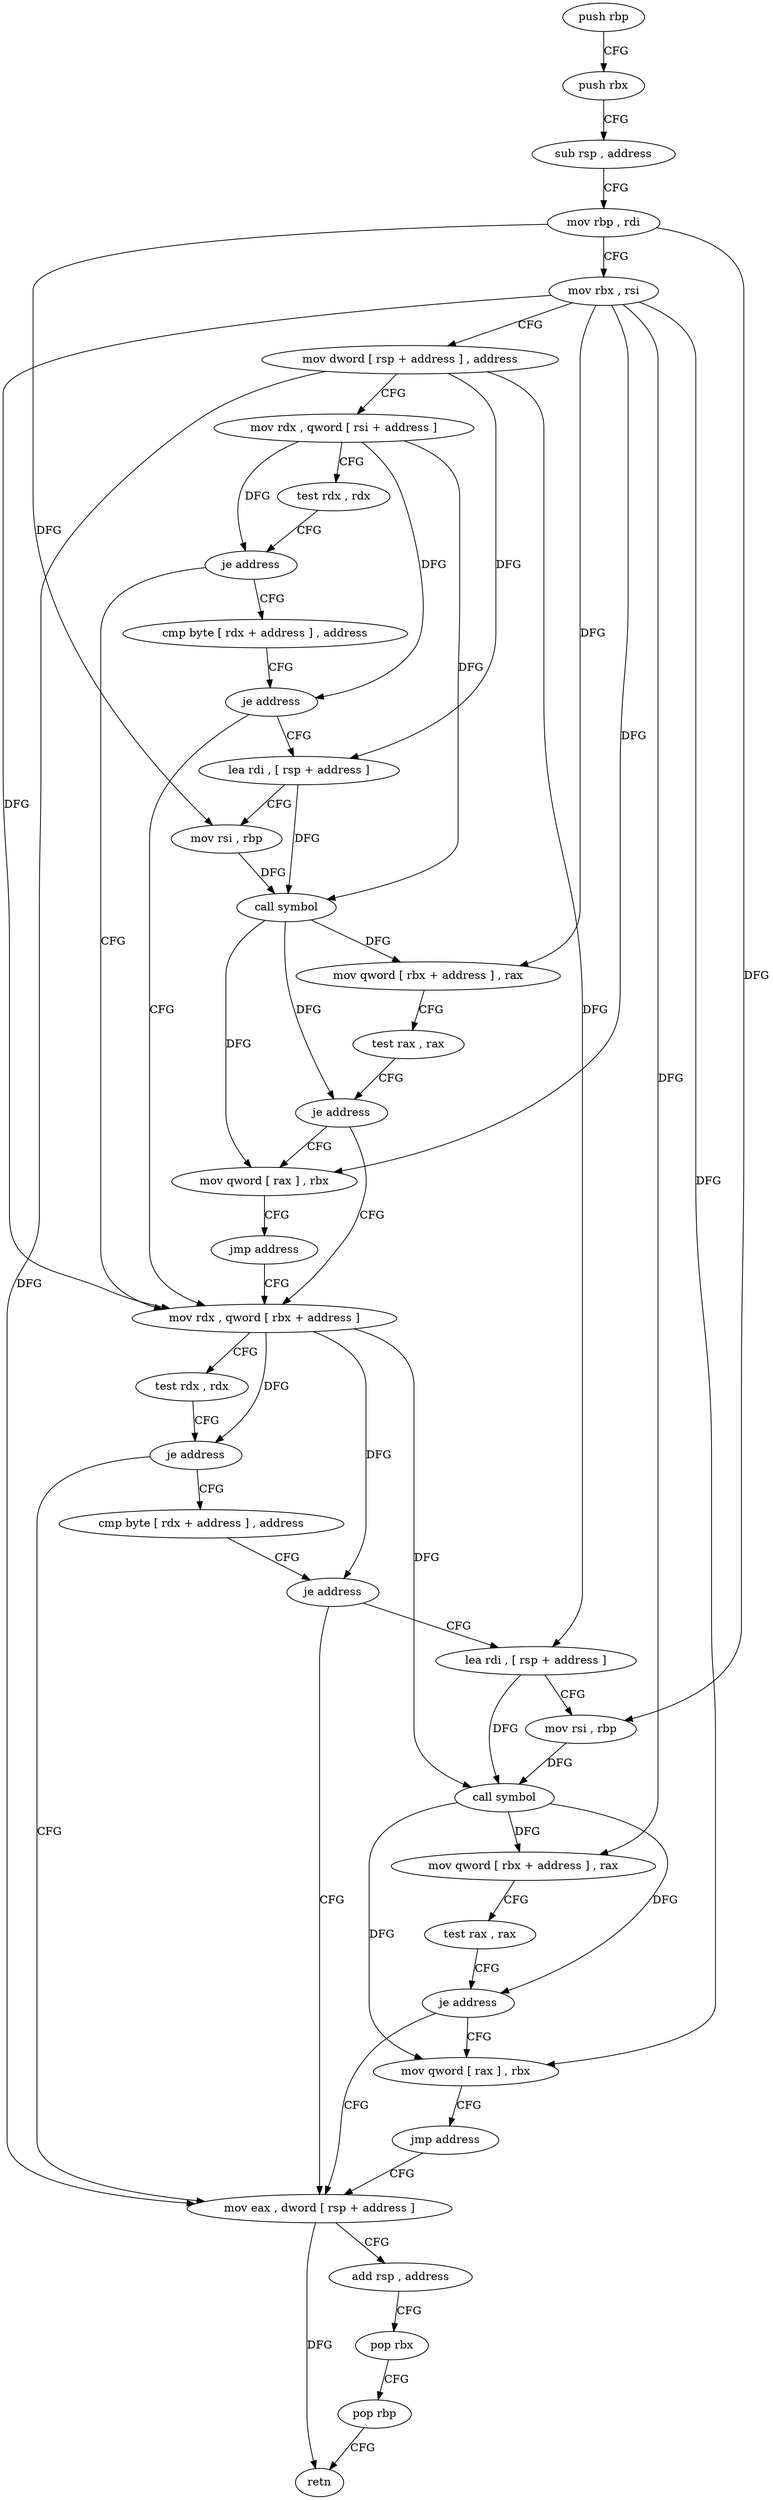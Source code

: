 digraph "func" {
"4234794" [label = "push rbp" ]
"4234795" [label = "push rbx" ]
"4234796" [label = "sub rsp , address" ]
"4234800" [label = "mov rbp , rdi" ]
"4234803" [label = "mov rbx , rsi" ]
"4234806" [label = "mov dword [ rsp + address ] , address" ]
"4234814" [label = "mov rdx , qword [ rsi + address ]" ]
"4234818" [label = "test rdx , rdx" ]
"4234821" [label = "je address" ]
"4234829" [label = "mov rdx , qword [ rbx + address ]" ]
"4234823" [label = "cmp byte [ rdx + address ] , address" ]
"4234833" [label = "test rdx , rdx" ]
"4234836" [label = "je address" ]
"4234844" [label = "mov eax , dword [ rsp + address ]" ]
"4234838" [label = "cmp byte [ rdx + address ] , address" ]
"4234827" [label = "je address" ]
"4234855" [label = "lea rdi , [ rsp + address ]" ]
"4234848" [label = "add rsp , address" ]
"4234852" [label = "pop rbx" ]
"4234853" [label = "pop rbp" ]
"4234854" [label = "retn" ]
"4234842" [label = "je address" ]
"4234882" [label = "lea rdi , [ rsp + address ]" ]
"4234860" [label = "mov rsi , rbp" ]
"4234863" [label = "call symbol" ]
"4234868" [label = "mov qword [ rbx + address ] , rax" ]
"4234872" [label = "test rax , rax" ]
"4234875" [label = "je address" ]
"4234877" [label = "mov qword [ rax ] , rbx" ]
"4234887" [label = "mov rsi , rbp" ]
"4234890" [label = "call symbol" ]
"4234895" [label = "mov qword [ rbx + address ] , rax" ]
"4234899" [label = "test rax , rax" ]
"4234902" [label = "je address" ]
"4234904" [label = "mov qword [ rax ] , rbx" ]
"4234880" [label = "jmp address" ]
"4234907" [label = "jmp address" ]
"4234794" -> "4234795" [ label = "CFG" ]
"4234795" -> "4234796" [ label = "CFG" ]
"4234796" -> "4234800" [ label = "CFG" ]
"4234800" -> "4234803" [ label = "CFG" ]
"4234800" -> "4234860" [ label = "DFG" ]
"4234800" -> "4234887" [ label = "DFG" ]
"4234803" -> "4234806" [ label = "CFG" ]
"4234803" -> "4234829" [ label = "DFG" ]
"4234803" -> "4234868" [ label = "DFG" ]
"4234803" -> "4234895" [ label = "DFG" ]
"4234803" -> "4234877" [ label = "DFG" ]
"4234803" -> "4234904" [ label = "DFG" ]
"4234806" -> "4234814" [ label = "CFG" ]
"4234806" -> "4234844" [ label = "DFG" ]
"4234806" -> "4234855" [ label = "DFG" ]
"4234806" -> "4234882" [ label = "DFG" ]
"4234814" -> "4234818" [ label = "CFG" ]
"4234814" -> "4234821" [ label = "DFG" ]
"4234814" -> "4234827" [ label = "DFG" ]
"4234814" -> "4234863" [ label = "DFG" ]
"4234818" -> "4234821" [ label = "CFG" ]
"4234821" -> "4234829" [ label = "CFG" ]
"4234821" -> "4234823" [ label = "CFG" ]
"4234829" -> "4234833" [ label = "CFG" ]
"4234829" -> "4234836" [ label = "DFG" ]
"4234829" -> "4234842" [ label = "DFG" ]
"4234829" -> "4234890" [ label = "DFG" ]
"4234823" -> "4234827" [ label = "CFG" ]
"4234833" -> "4234836" [ label = "CFG" ]
"4234836" -> "4234844" [ label = "CFG" ]
"4234836" -> "4234838" [ label = "CFG" ]
"4234844" -> "4234848" [ label = "CFG" ]
"4234844" -> "4234854" [ label = "DFG" ]
"4234838" -> "4234842" [ label = "CFG" ]
"4234827" -> "4234855" [ label = "CFG" ]
"4234827" -> "4234829" [ label = "CFG" ]
"4234855" -> "4234860" [ label = "CFG" ]
"4234855" -> "4234863" [ label = "DFG" ]
"4234848" -> "4234852" [ label = "CFG" ]
"4234852" -> "4234853" [ label = "CFG" ]
"4234853" -> "4234854" [ label = "CFG" ]
"4234842" -> "4234882" [ label = "CFG" ]
"4234842" -> "4234844" [ label = "CFG" ]
"4234882" -> "4234887" [ label = "CFG" ]
"4234882" -> "4234890" [ label = "DFG" ]
"4234860" -> "4234863" [ label = "DFG" ]
"4234863" -> "4234868" [ label = "DFG" ]
"4234863" -> "4234875" [ label = "DFG" ]
"4234863" -> "4234877" [ label = "DFG" ]
"4234868" -> "4234872" [ label = "CFG" ]
"4234872" -> "4234875" [ label = "CFG" ]
"4234875" -> "4234829" [ label = "CFG" ]
"4234875" -> "4234877" [ label = "CFG" ]
"4234877" -> "4234880" [ label = "CFG" ]
"4234887" -> "4234890" [ label = "DFG" ]
"4234890" -> "4234895" [ label = "DFG" ]
"4234890" -> "4234902" [ label = "DFG" ]
"4234890" -> "4234904" [ label = "DFG" ]
"4234895" -> "4234899" [ label = "CFG" ]
"4234899" -> "4234902" [ label = "CFG" ]
"4234902" -> "4234844" [ label = "CFG" ]
"4234902" -> "4234904" [ label = "CFG" ]
"4234904" -> "4234907" [ label = "CFG" ]
"4234880" -> "4234829" [ label = "CFG" ]
"4234907" -> "4234844" [ label = "CFG" ]
}

